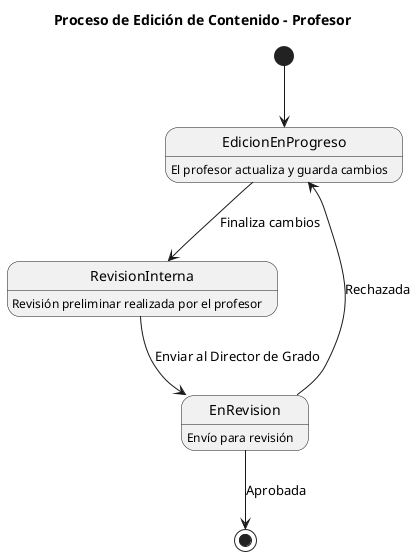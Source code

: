 @startuml Proceso_de_Edicion_Profesor
title Proceso de Edición de Contenido - Profesor

[*] --> EdicionEnProgreso
EdicionEnProgreso : El profesor actualiza y guarda cambios

EdicionEnProgreso --> RevisionInterna : Finaliza cambios
RevisionInterna : Revisión preliminar realizada por el profesor

RevisionInterna --> EnRevision : Enviar al Director de Grado
EnRevision: Envío para revisión

EnRevision --> EdicionEnProgreso : Rechazada
EnRevision --> [*] : Aprobada

@enduml
